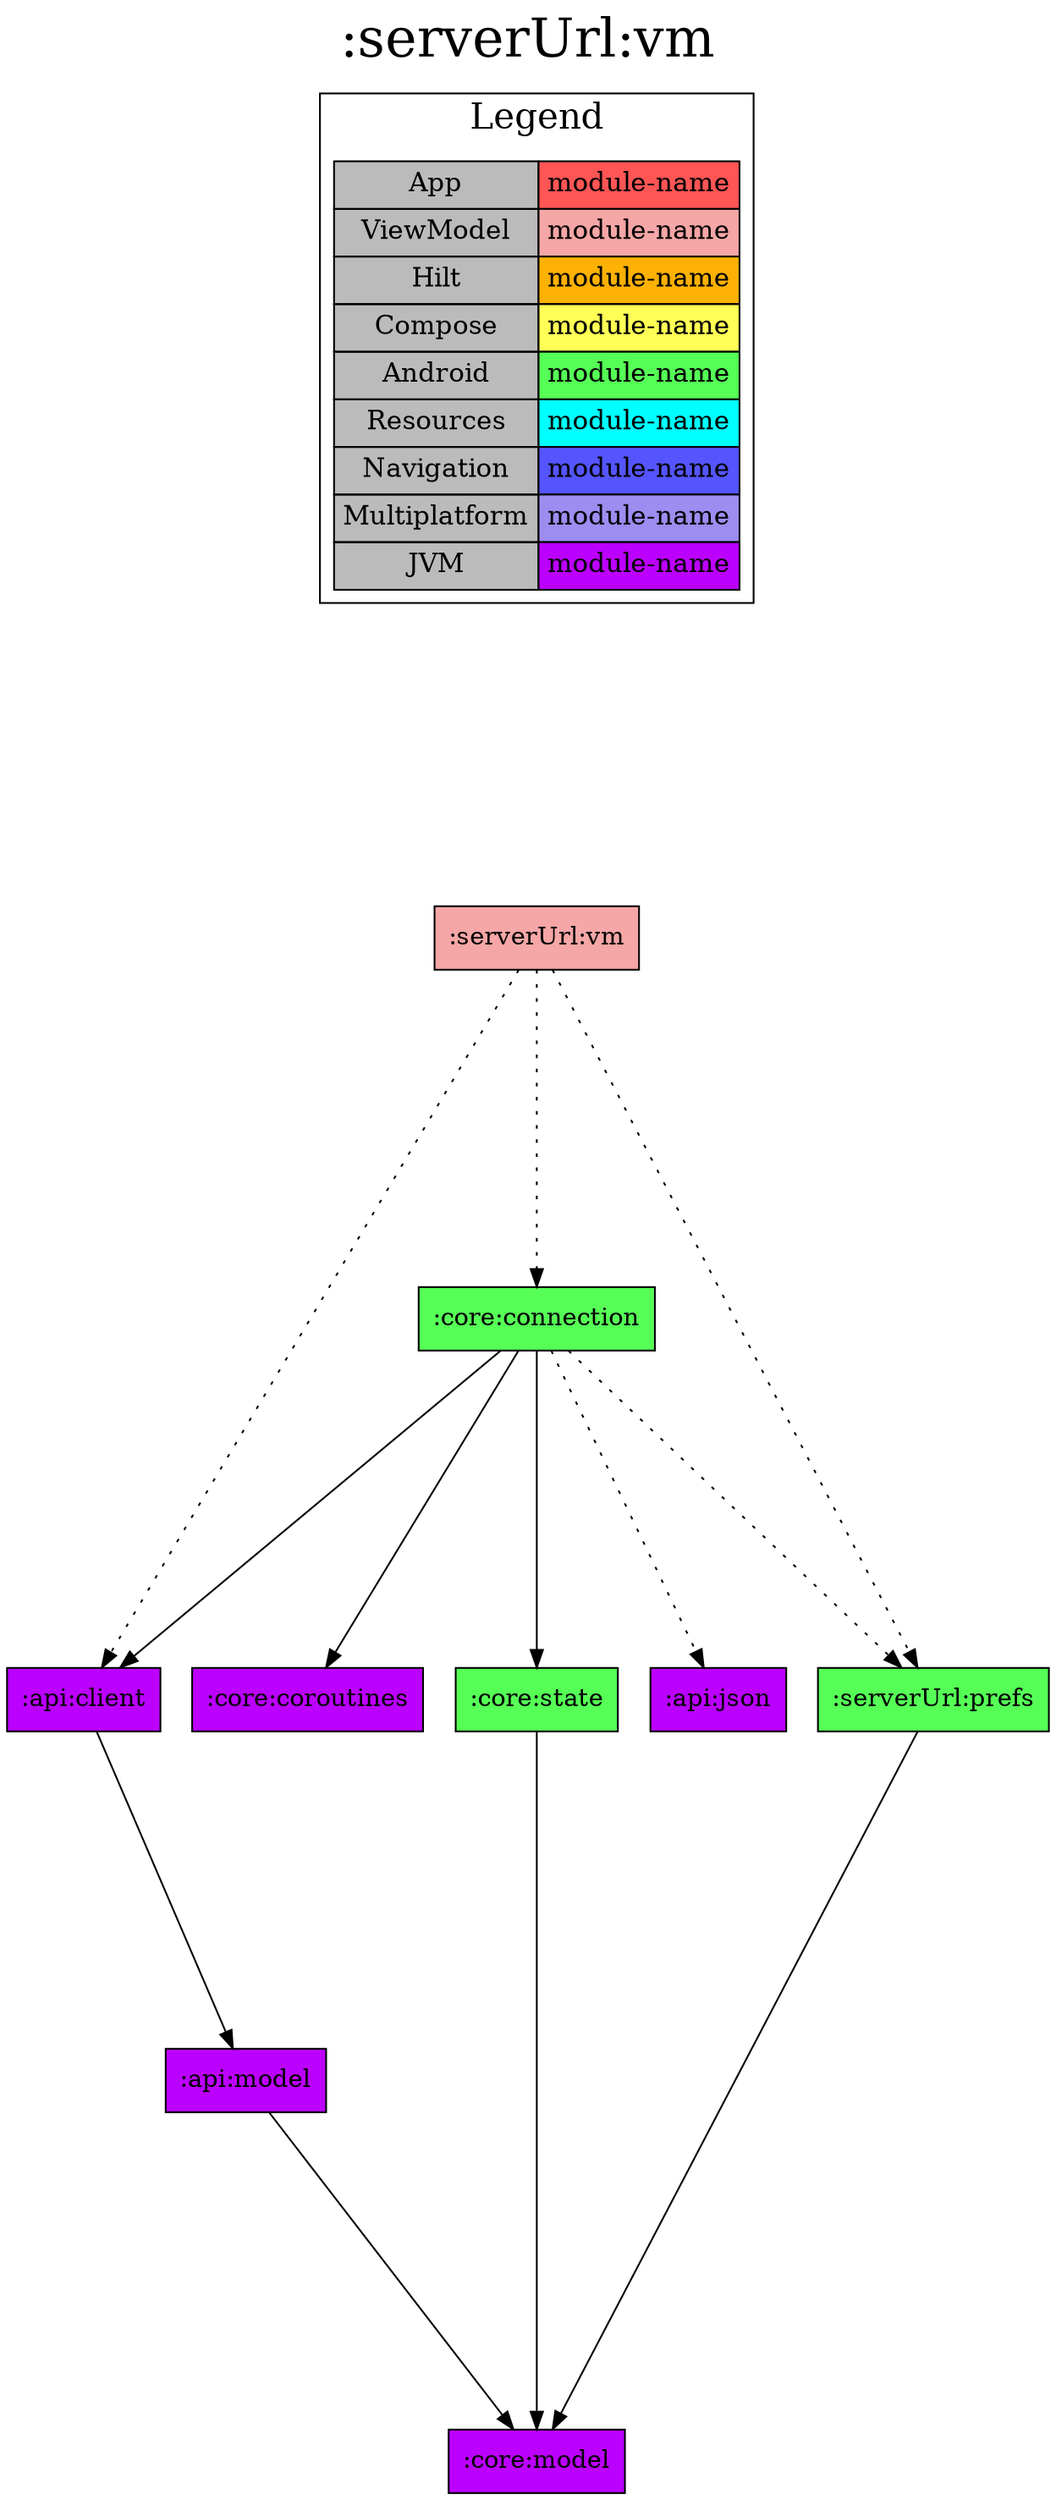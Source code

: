 digraph {
edge ["dir"="forward"]
graph ["dpi"="100","label"=":serverUrl:vm","labelloc"="t","fontsize"="30","ranksep"="2.5","rankdir"="TB"]
node ["style"="filled"]
":serverUrl:vm" ["fillcolor"="#F5A6A6","shape"="box"]
":api:client" ["fillcolor"="#BB00FF","shape"="box"]
":api:model" ["fillcolor"="#BB00FF","shape"="box"]
":core:model" ["fillcolor"="#BB00FF","shape"="box"]
":core:connection" ["fillcolor"="#55FF55","shape"="box"]
":core:coroutines" ["fillcolor"="#BB00FF","shape"="box"]
":core:state" ["fillcolor"="#55FF55","shape"="box"]
":api:json" ["fillcolor"="#BB00FF","shape"="box"]
":serverUrl:prefs" ["fillcolor"="#55FF55","shape"="box"]
{
edge ["dir"="none"]
graph ["rank"="same"]
}
":serverUrl:vm" -> ":api:client" ["style"="dotted"]
":serverUrl:vm" -> ":core:connection" ["style"="dotted"]
":serverUrl:vm" -> ":serverUrl:prefs" ["style"="dotted"]
":api:client" -> ":api:model"
":api:model" -> ":core:model"
":core:connection" -> ":api:client"
":core:connection" -> ":core:coroutines"
":core:connection" -> ":core:state"
":core:connection" -> ":api:json" ["style"="dotted"]
":core:connection" -> ":serverUrl:prefs" ["style"="dotted"]
":core:state" -> ":core:model"
":serverUrl:prefs" -> ":core:model"
subgraph "cluster_legend" {
edge ["dir"="none"]
graph ["label"="Legend","fontsize"="20"]
"Legend" ["style"="filled","fillcolor"="#bbbbbb","shape"="none","margin"="0","fontsize"="15","label"=<
<TABLE BORDER="0" CELLBORDER="1" CELLSPACING="0" CELLPADDING="4">
<TR><TD>App</TD><TD BGCOLOR="#FF5555">module-name</TD></TR>
<TR><TD>ViewModel</TD><TD BGCOLOR="#F5A6A6">module-name</TD></TR>
<TR><TD>Hilt</TD><TD BGCOLOR="#FCB103">module-name</TD></TR>
<TR><TD>Compose</TD><TD BGCOLOR="#FFFF55">module-name</TD></TR>
<TR><TD>Android</TD><TD BGCOLOR="#55FF55">module-name</TD></TR>
<TR><TD>Resources</TD><TD BGCOLOR="#00FFFF">module-name</TD></TR>
<TR><TD>Navigation</TD><TD BGCOLOR="#5555FF">module-name</TD></TR>
<TR><TD>Multiplatform</TD><TD BGCOLOR="#9D8DF1">module-name</TD></TR>
<TR><TD>JVM</TD><TD BGCOLOR="#BB00FF">module-name</TD></TR>
</TABLE>
>]
} -> ":serverUrl:vm" ["style"="invis"]
}
